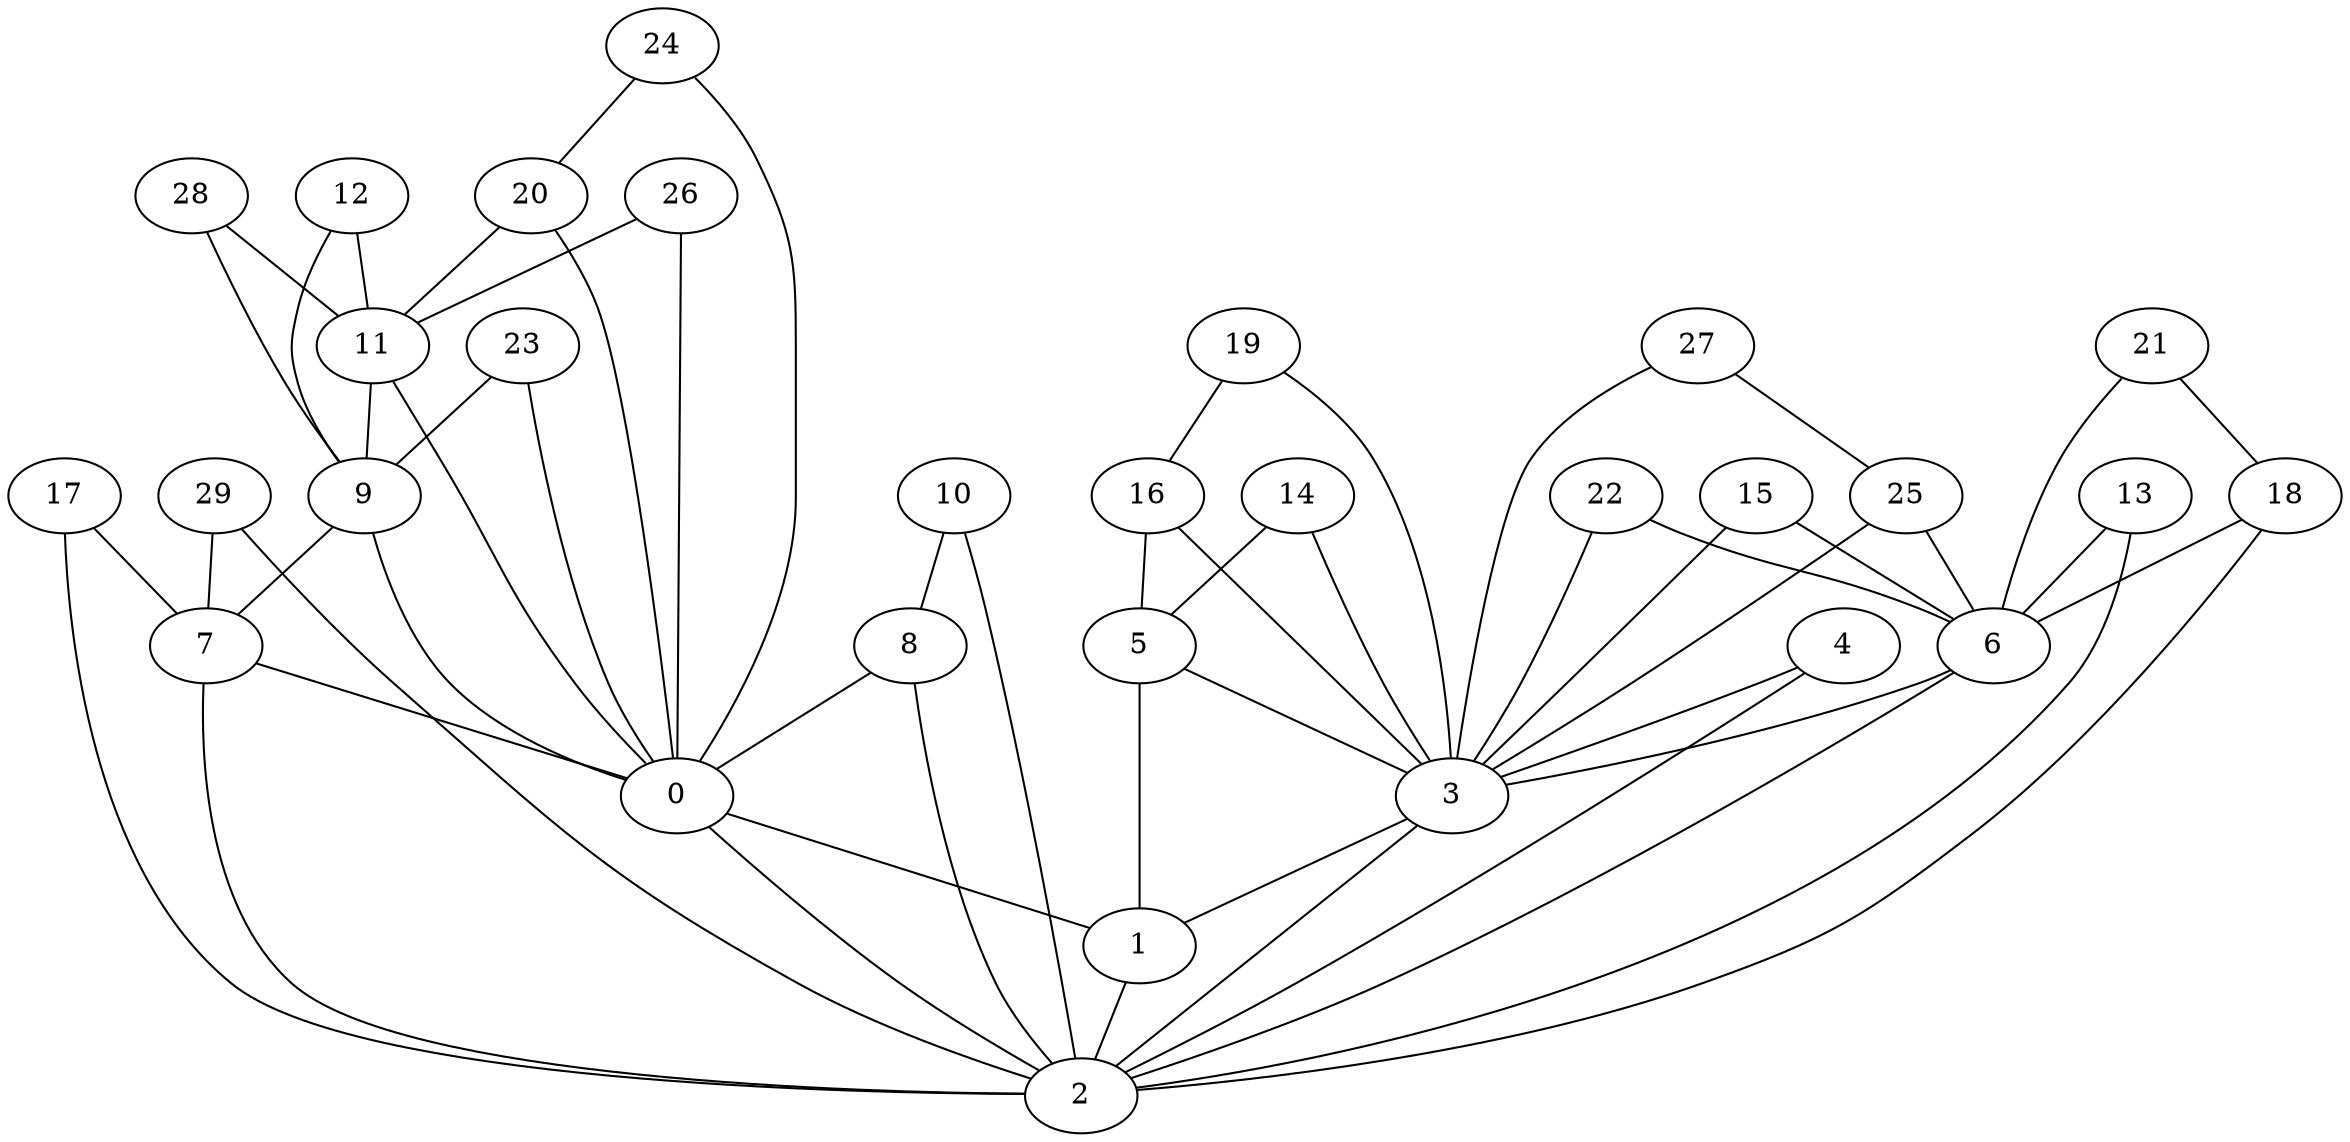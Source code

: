 graph G {
    "18" -- "6";
    "17" -- "7";
    "15" -- "6";
    "4" -- "3";
    "21" -- "6";
    "29" -- "7";
    "16" -- "3";
    "0" -- "2";
    "16" -- "5";
    "19" -- "3";
    "25" -- "3";
    "22" -- "3";
    "11" -- "9";
    "8" -- "0";
    "3" -- "1";
    "11" -- "0";
    "8" -- "2";
    "23" -- "0";
    "23" -- "9";
    "20" -- "11";
    "17" -- "2";
    "20" -- "0";
    "26" -- "11";
    "26" -- "0";
    "19" -- "16";
    "29" -- "2";
    "6" -- "3";
    "15" -- "3";
    "0" -- "1";
    "7" -- "0";
    "4" -- "2";
    "1" -- "2";
    "27" -- "3";
    "7" -- "2";
    "5" -- "1";
    "10" -- "2";
    "28" -- "9";
    "13" -- "2";
    "28" -- "11";
    "9" -- "7";
    "13" -- "6";
    "27" -- "25";
    "21" -- "18";
    "25" -- "6";
    "5" -- "3";
    "22" -- "6";
    "14" -- "3";
    "24" -- "20";
    "14" -- "5";
    "12" -- "9";
    "9" -- "0";
    "10" -- "8";
    "3" -- "2";
    "12" -- "11";
    "6" -- "2";
    "18" -- "2";
    "24" -- "0";
}

